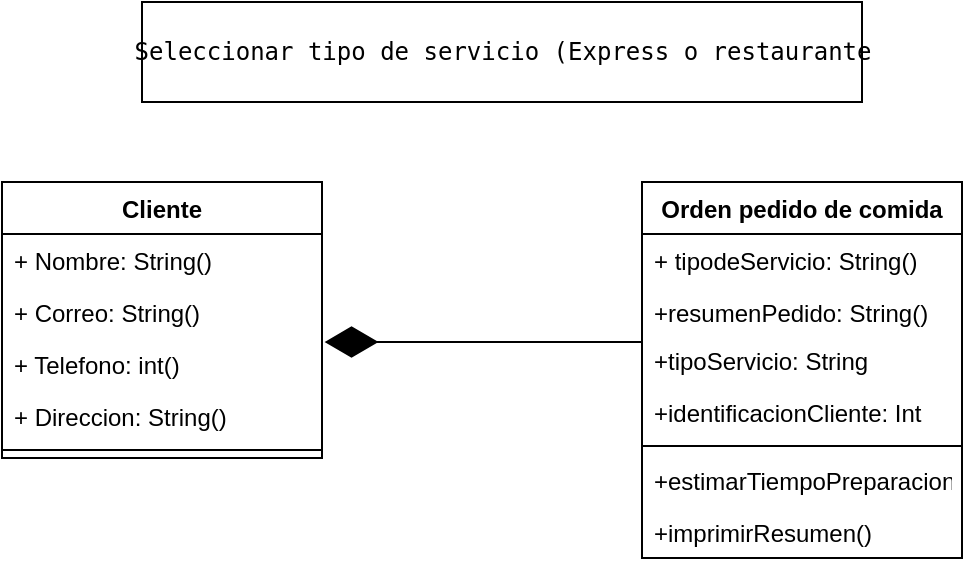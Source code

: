 <mxfile version="14.4.9" type="github">
  <diagram id="6hDmCeLl36sOxqpx8Gur" name="Page-1">
    <mxGraphModel dx="1022" dy="449" grid="1" gridSize="10" guides="1" tooltips="1" connect="1" arrows="1" fold="1" page="1" pageScale="1" pageWidth="827" pageHeight="1169" math="0" shadow="0">
      <root>
        <mxCell id="0" />
        <mxCell id="1" parent="0" />
        <mxCell id="KYguSDnLwoc_5qvrTJ0h-1" value="Orden pedido de comida" style="swimlane;fontStyle=1;align=center;verticalAlign=top;childLayout=stackLayout;horizontal=1;startSize=26;horizontalStack=0;resizeParent=1;resizeParentMax=0;resizeLast=0;collapsible=1;marginBottom=0;" vertex="1" parent="1">
          <mxGeometry x="420" y="120" width="160" height="188" as="geometry" />
        </mxCell>
        <mxCell id="KYguSDnLwoc_5qvrTJ0h-14" value="+ tipodeServicio: String()" style="text;strokeColor=none;fillColor=none;align=left;verticalAlign=top;spacingLeft=4;spacingRight=4;overflow=hidden;rotatable=0;points=[[0,0.5],[1,0.5]];portConstraint=eastwest;" vertex="1" parent="KYguSDnLwoc_5qvrTJ0h-1">
          <mxGeometry y="26" width="160" height="26" as="geometry" />
        </mxCell>
        <mxCell id="KYguSDnLwoc_5qvrTJ0h-2" value="+resumenPedido: String()&#xa;" style="text;strokeColor=none;fillColor=none;align=left;verticalAlign=top;spacingLeft=4;spacingRight=4;overflow=hidden;rotatable=0;points=[[0,0.5],[1,0.5]];portConstraint=eastwest;" vertex="1" parent="KYguSDnLwoc_5qvrTJ0h-1">
          <mxGeometry y="52" width="160" height="24" as="geometry" />
        </mxCell>
        <mxCell id="KYguSDnLwoc_5qvrTJ0h-3" value="+tipoServicio: String&#xa;" style="text;strokeColor=none;fillColor=none;align=left;verticalAlign=top;spacingLeft=4;spacingRight=4;overflow=hidden;rotatable=0;points=[[0,0.5],[1,0.5]];portConstraint=eastwest;" vertex="1" parent="KYguSDnLwoc_5qvrTJ0h-1">
          <mxGeometry y="76" width="160" height="26" as="geometry" />
        </mxCell>
        <mxCell id="KYguSDnLwoc_5qvrTJ0h-4" value="+identificacionCliente: Int&#xa;" style="text;strokeColor=none;fillColor=none;align=left;verticalAlign=top;spacingLeft=4;spacingRight=4;overflow=hidden;rotatable=0;points=[[0,0.5],[1,0.5]];portConstraint=eastwest;" vertex="1" parent="KYguSDnLwoc_5qvrTJ0h-1">
          <mxGeometry y="102" width="160" height="26" as="geometry" />
        </mxCell>
        <mxCell id="KYguSDnLwoc_5qvrTJ0h-5" value="" style="line;strokeWidth=1;fillColor=none;align=left;verticalAlign=middle;spacingTop=-1;spacingLeft=3;spacingRight=3;rotatable=0;labelPosition=right;points=[];portConstraint=eastwest;" vertex="1" parent="KYguSDnLwoc_5qvrTJ0h-1">
          <mxGeometry y="128" width="160" height="8" as="geometry" />
        </mxCell>
        <mxCell id="KYguSDnLwoc_5qvrTJ0h-6" value="+estimarTiempoPreparacion()&#xa;" style="text;strokeColor=none;fillColor=none;align=left;verticalAlign=top;spacingLeft=4;spacingRight=4;overflow=hidden;rotatable=0;points=[[0,0.5],[1,0.5]];portConstraint=eastwest;" vertex="1" parent="KYguSDnLwoc_5qvrTJ0h-1">
          <mxGeometry y="136" width="160" height="26" as="geometry" />
        </mxCell>
        <mxCell id="KYguSDnLwoc_5qvrTJ0h-7" value="+imprimirResumen()" style="text;strokeColor=none;fillColor=none;align=left;verticalAlign=top;spacingLeft=4;spacingRight=4;overflow=hidden;rotatable=0;points=[[0,0.5],[1,0.5]];portConstraint=eastwest;" vertex="1" parent="KYguSDnLwoc_5qvrTJ0h-1">
          <mxGeometry y="162" width="160" height="26" as="geometry" />
        </mxCell>
        <mxCell id="KYguSDnLwoc_5qvrTJ0h-8" value="Cliente" style="swimlane;fontStyle=1;align=center;verticalAlign=top;childLayout=stackLayout;horizontal=1;startSize=26;horizontalStack=0;resizeParent=1;resizeParentMax=0;resizeLast=0;collapsible=1;marginBottom=0;" vertex="1" parent="1">
          <mxGeometry x="100" y="120" width="160" height="138" as="geometry" />
        </mxCell>
        <mxCell id="KYguSDnLwoc_5qvrTJ0h-9" value="+ Nombre: String()" style="text;strokeColor=none;fillColor=none;align=left;verticalAlign=top;spacingLeft=4;spacingRight=4;overflow=hidden;rotatable=0;points=[[0,0.5],[1,0.5]];portConstraint=eastwest;" vertex="1" parent="KYguSDnLwoc_5qvrTJ0h-8">
          <mxGeometry y="26" width="160" height="26" as="geometry" />
        </mxCell>
        <mxCell id="KYguSDnLwoc_5qvrTJ0h-10" value="+ Correo: String()" style="text;strokeColor=none;fillColor=none;align=left;verticalAlign=top;spacingLeft=4;spacingRight=4;overflow=hidden;rotatable=0;points=[[0,0.5],[1,0.5]];portConstraint=eastwest;" vertex="1" parent="KYguSDnLwoc_5qvrTJ0h-8">
          <mxGeometry y="52" width="160" height="26" as="geometry" />
        </mxCell>
        <mxCell id="KYguSDnLwoc_5qvrTJ0h-11" value="+ Telefono: int()" style="text;strokeColor=none;fillColor=none;align=left;verticalAlign=top;spacingLeft=4;spacingRight=4;overflow=hidden;rotatable=0;points=[[0,0.5],[1,0.5]];portConstraint=eastwest;" vertex="1" parent="KYguSDnLwoc_5qvrTJ0h-8">
          <mxGeometry y="78" width="160" height="26" as="geometry" />
        </mxCell>
        <mxCell id="KYguSDnLwoc_5qvrTJ0h-12" value="+ Direccion: String()" style="text;strokeColor=none;fillColor=none;align=left;verticalAlign=top;spacingLeft=4;spacingRight=4;overflow=hidden;rotatable=0;points=[[0,0.5],[1,0.5]];portConstraint=eastwest;" vertex="1" parent="KYguSDnLwoc_5qvrTJ0h-8">
          <mxGeometry y="104" width="160" height="26" as="geometry" />
        </mxCell>
        <mxCell id="KYguSDnLwoc_5qvrTJ0h-13" value="" style="line;strokeWidth=1;fillColor=none;align=left;verticalAlign=middle;spacingTop=-1;spacingLeft=3;spacingRight=3;rotatable=0;labelPosition=right;points=[];portConstraint=eastwest;" vertex="1" parent="KYguSDnLwoc_5qvrTJ0h-8">
          <mxGeometry y="130" width="160" height="8" as="geometry" />
        </mxCell>
        <mxCell id="KYguSDnLwoc_5qvrTJ0h-15" value="" style="endArrow=diamondThin;endFill=1;endSize=24;html=1;entryX=1.008;entryY=0.077;entryDx=0;entryDy=0;entryPerimeter=0;" edge="1" parent="1" target="KYguSDnLwoc_5qvrTJ0h-11">
          <mxGeometry width="160" relative="1" as="geometry">
            <mxPoint x="420" y="200" as="sourcePoint" />
            <mxPoint x="240" y="220.521" as="targetPoint" />
          </mxGeometry>
        </mxCell>
        <mxCell id="KYguSDnLwoc_5qvrTJ0h-16" value="&lt;pre style=&quot;margin-top: 0px ; margin-bottom: 0px&quot;&gt;&lt;span style=&quot;color: rgb(0 , 0 , 0)&quot;&gt;Seleccionar tipo de servicio (&lt;/span&gt;&lt;span style=&quot;color: rgb(0 , 0 , 0)&quot;&gt;Express&lt;/span&gt;&lt;span style=&quot;color: rgb(0 , 0 , 0)&quot;&gt; o restaurante&lt;/span&gt;&lt;/pre&gt;" style="html=1;" vertex="1" parent="1">
          <mxGeometry x="170" y="30" width="360" height="50" as="geometry" />
        </mxCell>
      </root>
    </mxGraphModel>
  </diagram>
</mxfile>
